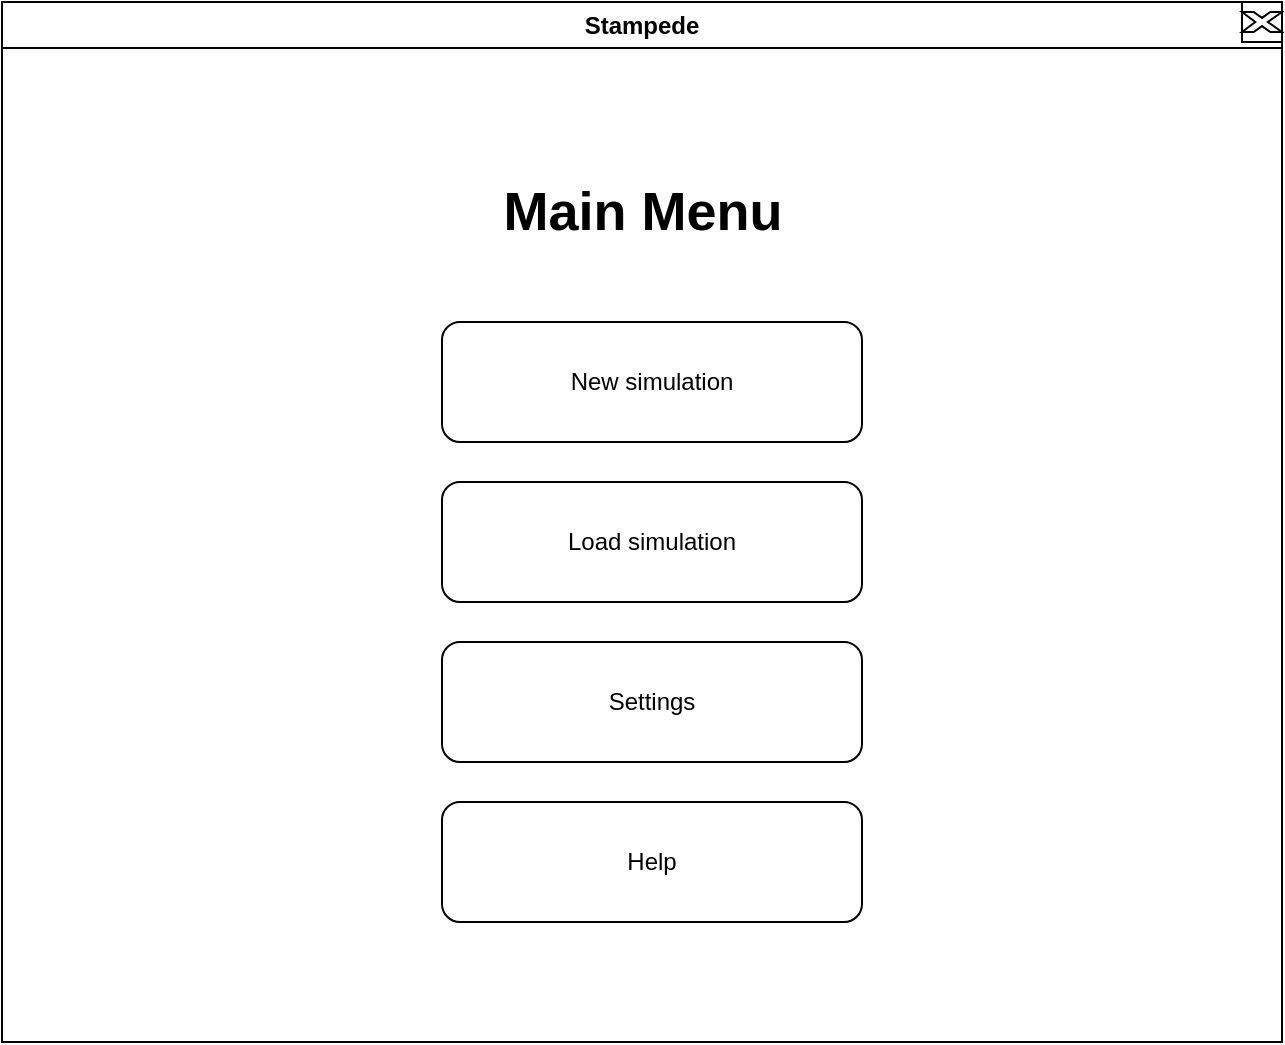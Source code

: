<mxfile version="23.1.1" type="github">
  <diagram name="Page-1" id="xDzLl6uUlhmzF3_dJEIr">
    <mxGraphModel dx="1574" dy="1835" grid="1" gridSize="10" guides="1" tooltips="1" connect="1" arrows="1" fold="1" page="1" pageScale="1" pageWidth="850" pageHeight="1400" math="0" shadow="0">
      <root>
        <mxCell id="0" />
        <mxCell id="1" parent="0" />
        <mxCell id="yO7cqaHyVrYdfLRChgCo-1" value="Stampede" style="swimlane;whiteSpace=wrap;html=1;" vertex="1" parent="1">
          <mxGeometry x="-20" y="-30" width="640" height="520" as="geometry" />
        </mxCell>
        <mxCell id="yO7cqaHyVrYdfLRChgCo-2" value="" style="rounded=0;whiteSpace=wrap;html=1;" vertex="1" parent="yO7cqaHyVrYdfLRChgCo-1">
          <mxGeometry x="620" width="20" height="20" as="geometry" />
        </mxCell>
        <mxCell id="yO7cqaHyVrYdfLRChgCo-3" value="" style="verticalLabelPosition=bottom;verticalAlign=top;html=1;shape=mxgraph.basic.x" vertex="1" parent="yO7cqaHyVrYdfLRChgCo-1">
          <mxGeometry x="620" y="5" width="20" height="10" as="geometry" />
        </mxCell>
        <mxCell id="yO7cqaHyVrYdfLRChgCo-5" value="&lt;font style=&quot;font-size: 27px;&quot;&gt;&lt;b&gt;Main Menu&lt;/b&gt;&lt;/font&gt;" style="text;html=1;align=center;verticalAlign=middle;resizable=0;points=[];autosize=1;strokeColor=none;fillColor=none;" vertex="1" parent="yO7cqaHyVrYdfLRChgCo-1">
          <mxGeometry x="240" y="80" width="160" height="50" as="geometry" />
        </mxCell>
        <mxCell id="yO7cqaHyVrYdfLRChgCo-6" value="New simulation" style="rounded=1;whiteSpace=wrap;html=1;" vertex="1" parent="yO7cqaHyVrYdfLRChgCo-1">
          <mxGeometry x="220" y="160" width="210" height="60" as="geometry" />
        </mxCell>
        <mxCell id="yO7cqaHyVrYdfLRChgCo-7" value="Load simulation" style="rounded=1;whiteSpace=wrap;html=1;" vertex="1" parent="yO7cqaHyVrYdfLRChgCo-1">
          <mxGeometry x="220" y="240" width="210" height="60" as="geometry" />
        </mxCell>
        <mxCell id="yO7cqaHyVrYdfLRChgCo-8" value="Settings" style="rounded=1;whiteSpace=wrap;html=1;" vertex="1" parent="yO7cqaHyVrYdfLRChgCo-1">
          <mxGeometry x="220" y="320" width="210" height="60" as="geometry" />
        </mxCell>
        <mxCell id="yO7cqaHyVrYdfLRChgCo-9" value="Help" style="rounded=1;whiteSpace=wrap;html=1;" vertex="1" parent="yO7cqaHyVrYdfLRChgCo-1">
          <mxGeometry x="220" y="400" width="210" height="60" as="geometry" />
        </mxCell>
      </root>
    </mxGraphModel>
  </diagram>
</mxfile>
